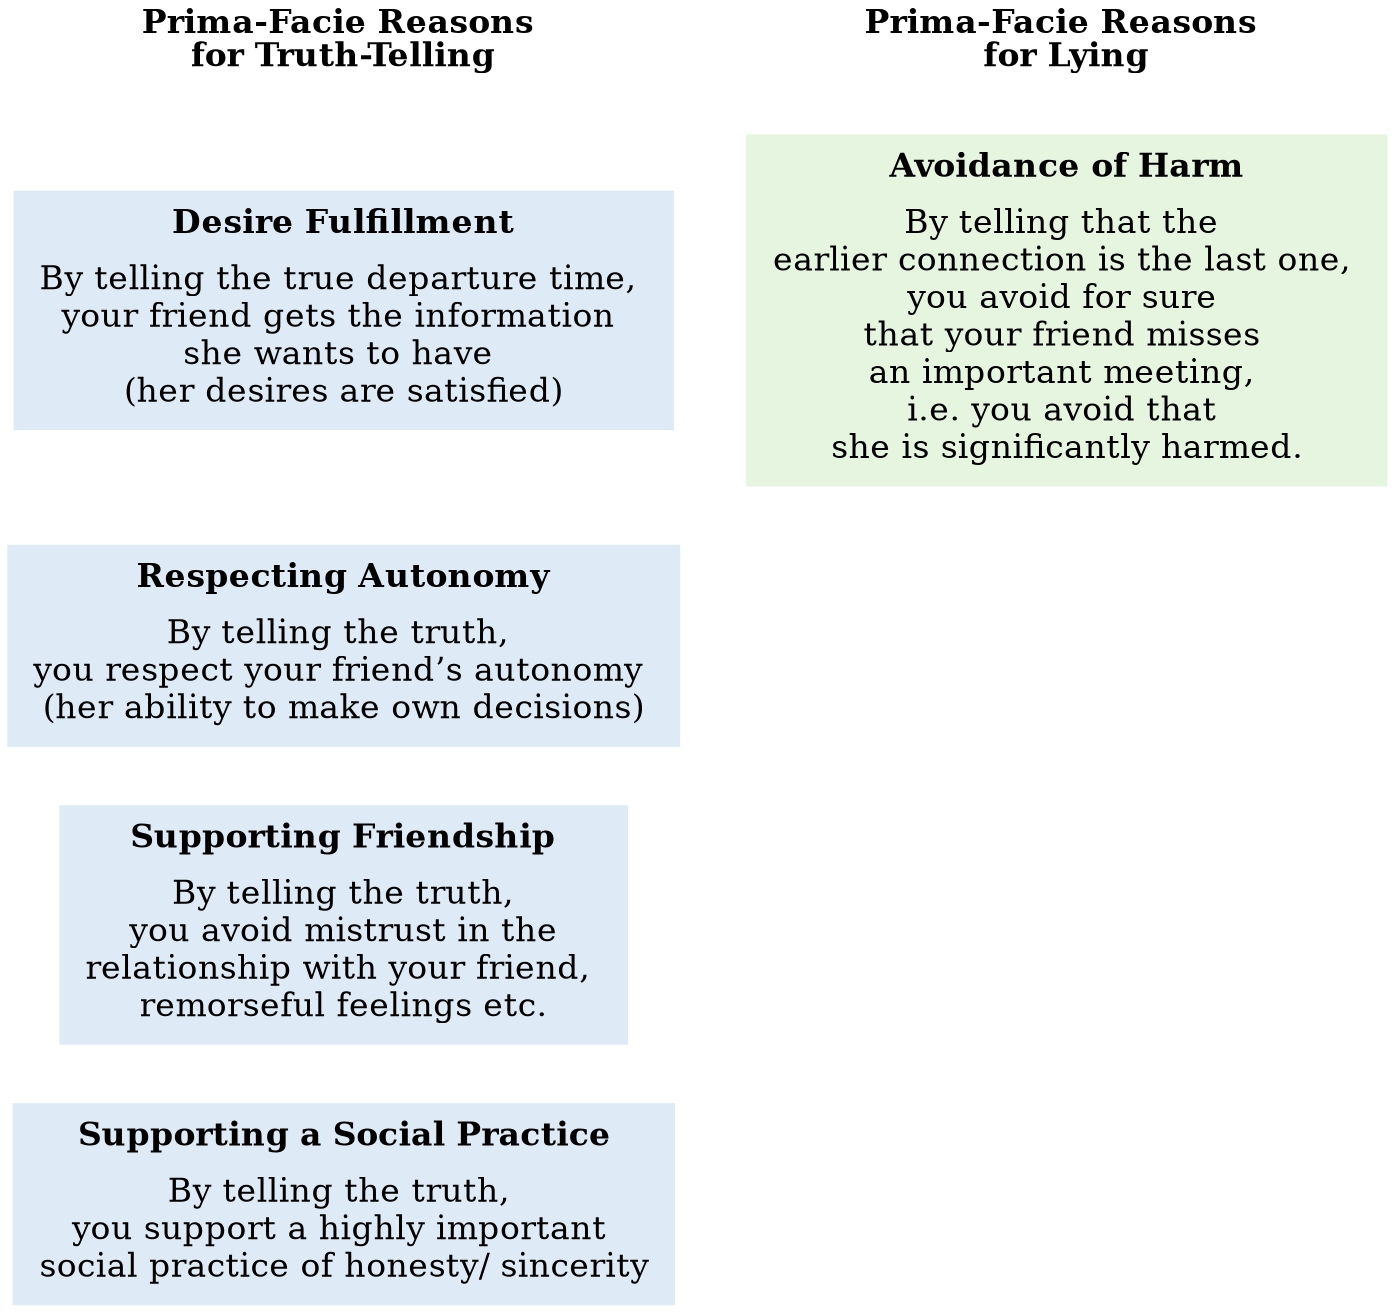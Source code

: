 digraph PFR {
  graph [newrank = true,
		nodesep = 0.5,
		ranksep = 0.4,
		overlap = false,
		splines = ortho,]
 
 edge [arrowhead = none,
		arrowsize = 0,
		labelfontname = "Ubuntu",
		weight = 1,
		style = "invis" /*"filled,setlinewidth(3)",*/
		/*color=black*/]

  /* Entities */
subgraph pro_truth {
    node [fixedsize = false,
		fontsize = 16,
		height = 1,
		shape = box,
		style = "filled,setlinewidth(1)",
		width = 1,
		color="#deebf7"]
  PFRT [
    label= <<b>Prima-Facie Reasons <br/>for Truth-Telling</b>>
    shape=plain
    fillcolor="white",
    width=1
    height=.8];

  DF [label=<
      <table border='0' cellborder='0' cellspacing='0' cellpadding='4'>
        <tr><td><b>Desire Fulfillment</b></td></tr>
        <tr><td align="left">By telling the true departure time, <br/>your friend gets the information <br/>she wants to have <br/>(her desires are satisfied)</td></tr>
      </table>>]

  AUT [label=<
      <table border='0' cellborder='0' cellspacing='0' cellpadding='4'>
        <tr><td><b>Respecting Autonomy</b></td></tr>
        <tr><td align="left">By telling the truth, <br/>you respect your friend’s autonomy <br/>(her ability to make own decisions)</td></tr>
      </table>>]

   SinR [label=<
      <table border='0' cellborder='0' cellspacing='0' cellpadding='4'>
        <tr><td><b>Supporting Friendship</b></td></tr>
        <tr><td align="left">By telling the truth,<br/>you avoid mistrust in the<br/>relationship with your friend, <br/>remorseful feelings etc.</td></tr>
      </table>>]
   SocPr [label=<
      <table border='0' cellborder='0' cellspacing='0' cellpadding='4'>
        <tr><td><b>Supporting a Social Practice</b></td></tr>
        <tr><td align="left">By telling the truth, <br/>you support a highly important <br/>social practice of honesty/ sincerity</td></tr>
      </table>>]
}
 
subgraph pro_lying {
    node [fixedsize = false,
		fontsize = 16,
		height = 1,
		shape = box,
		style = "filled,setlinewidth(1)",
		width = 1,
		color="#e5f5e0"]
   PFRL [
    shape=plain
    label=<<b>Prima-Facie Reasons <br/>for Lying</b>>
    fillcolor="white",
    width=1
    height=.8];

   AH [label=<
      <table border='0' cellborder='0' cellspacing='0' cellpadding='4'>
        <tr><td><b>Avoidance of Harm</b></td></tr>
        <tr><td align="left">By telling that the <br/>earlier connection is the last one, <br/>you avoid for sure <br/>that your friend misses <br/>an important meeting, <br/>i.e. you avoid that <br/>she is significantly harmed.</td></tr>
      </table>>]
}

 
  /* Relationships */
  PFRT -> DF -> AUT -> SinR -> SocPr [color=white]
  PFRL -> AH [color=green]


  /* Ranks */
  /* { rank=|same,min,max,# max is bottom|; shortName; }; */
}
